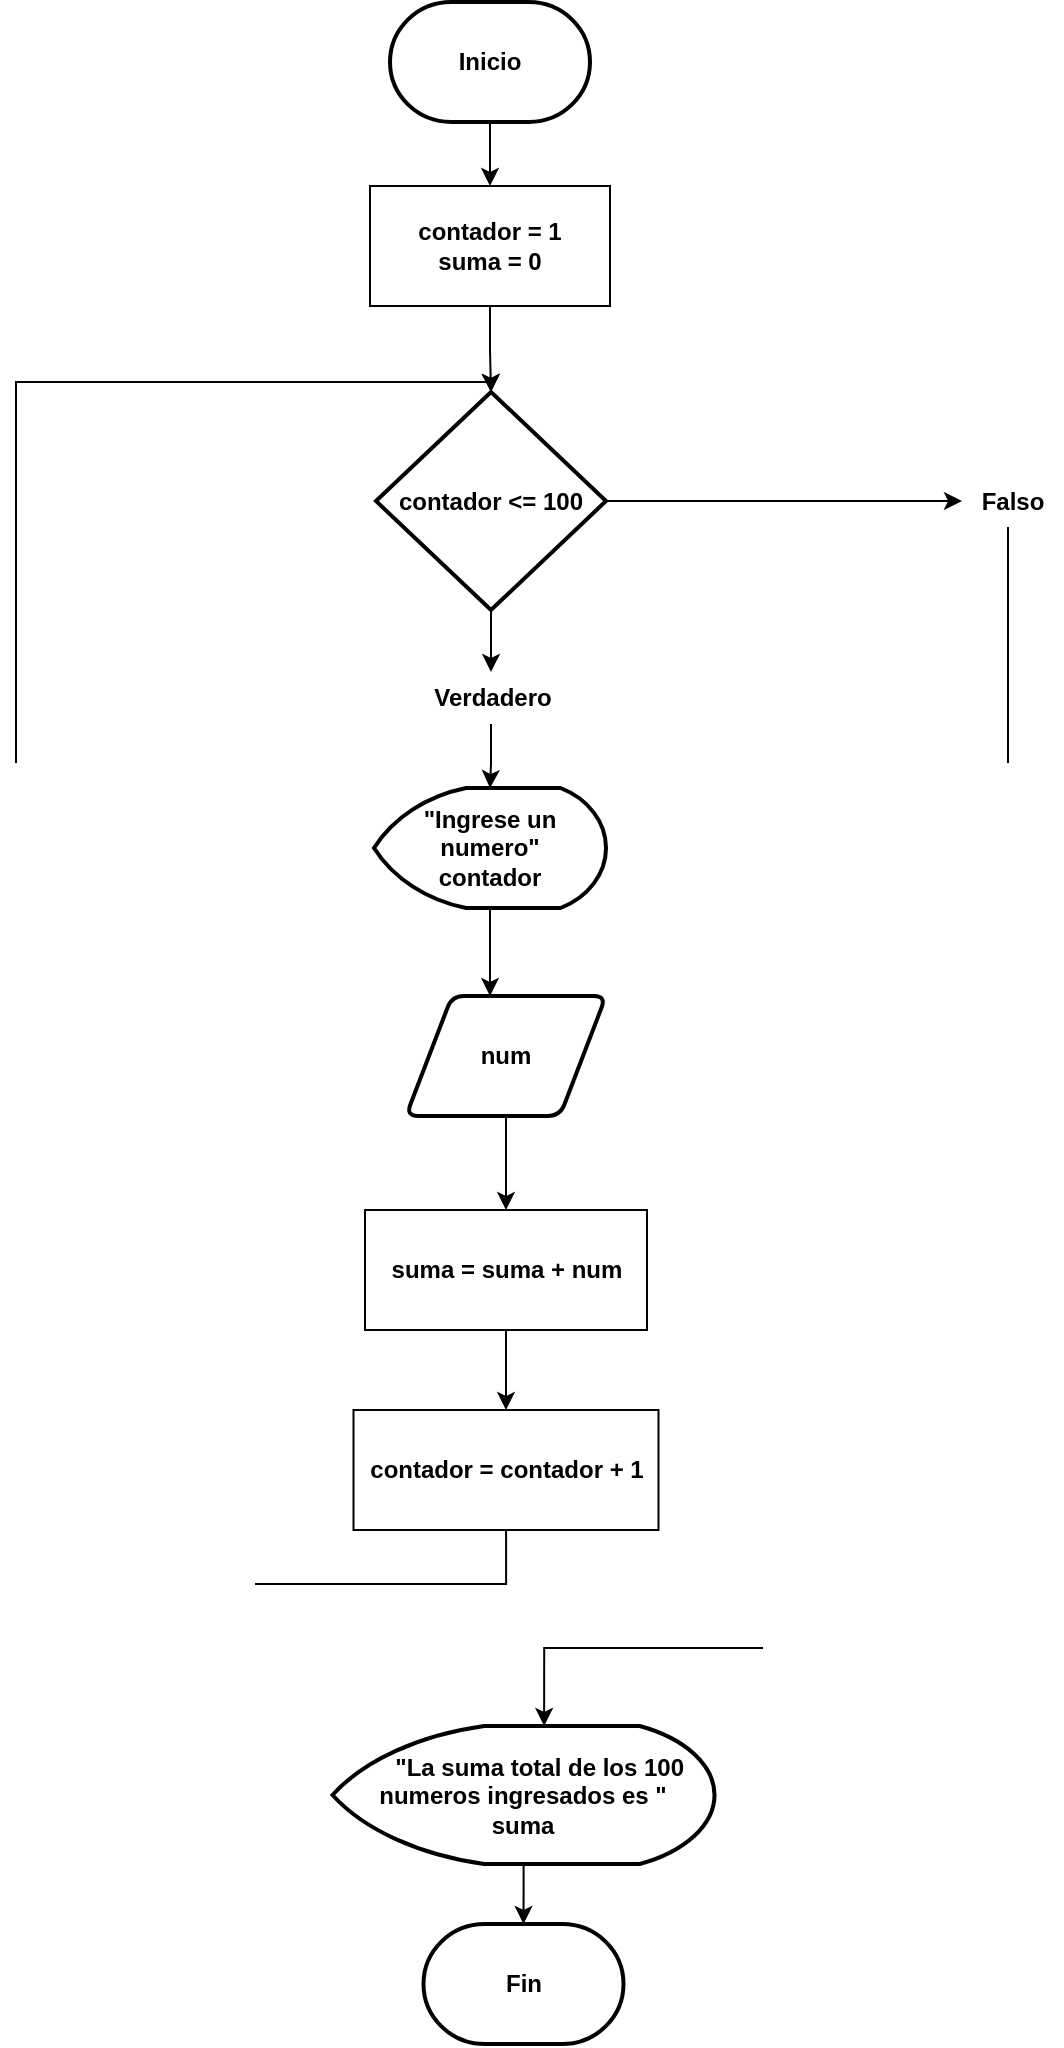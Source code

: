 <mxfile version="24.7.12">
  <diagram name="Page-1" id="uX5JJeyNx6N4E_SjzoJR">
    <mxGraphModel dx="1658" dy="862" grid="0" gridSize="10" guides="1" tooltips="1" connect="1" arrows="1" fold="1" page="1" pageScale="1" pageWidth="850" pageHeight="1100" math="0" shadow="0">
      <root>
        <mxCell id="0" />
        <mxCell id="1" parent="0" />
        <mxCell id="s9lpPQXP-WuD-LQ4gcIW-1" value="&lt;b&gt;contador = contador + 1&lt;/b&gt;" style="rounded=0;whiteSpace=wrap;html=1;" vertex="1" parent="1">
          <mxGeometry x="356.75" y="717" width="152.5" height="60" as="geometry" />
        </mxCell>
        <mxCell id="s9lpPQXP-WuD-LQ4gcIW-2" value="&lt;div&gt;&lt;b&gt;contador = 1&lt;/b&gt;&lt;/div&gt;&lt;div&gt;&lt;b&gt;suma = 0&lt;br&gt;&lt;/b&gt;&lt;/div&gt;" style="rounded=0;whiteSpace=wrap;html=1;" vertex="1" parent="1">
          <mxGeometry x="365" y="105" width="120" height="60" as="geometry" />
        </mxCell>
        <mxCell id="s9lpPQXP-WuD-LQ4gcIW-19" style="edgeStyle=orthogonalEdgeStyle;rounded=0;orthogonalLoop=1;jettySize=auto;html=1;exitX=0.5;exitY=1;exitDx=0;exitDy=0;entryX=0.5;entryY=0;entryDx=0;entryDy=0;" edge="1" parent="1" source="s9lpPQXP-WuD-LQ4gcIW-3" target="s9lpPQXP-WuD-LQ4gcIW-1">
          <mxGeometry relative="1" as="geometry" />
        </mxCell>
        <mxCell id="s9lpPQXP-WuD-LQ4gcIW-3" value="&lt;b&gt;suma = suma + num&lt;/b&gt;" style="rounded=0;whiteSpace=wrap;html=1;" vertex="1" parent="1">
          <mxGeometry x="362.5" y="617" width="141" height="60" as="geometry" />
        </mxCell>
        <mxCell id="s9lpPQXP-WuD-LQ4gcIW-18" style="edgeStyle=orthogonalEdgeStyle;rounded=0;orthogonalLoop=1;jettySize=auto;html=1;" edge="1" parent="1" source="s9lpPQXP-WuD-LQ4gcIW-4" target="s9lpPQXP-WuD-LQ4gcIW-3">
          <mxGeometry relative="1" as="geometry" />
        </mxCell>
        <mxCell id="s9lpPQXP-WuD-LQ4gcIW-4" value="&lt;b&gt;num&lt;/b&gt;" style="shape=parallelogram;html=1;strokeWidth=2;perimeter=parallelogramPerimeter;whiteSpace=wrap;rounded=1;arcSize=12;size=0.23;" vertex="1" parent="1">
          <mxGeometry x="383" y="510" width="100" height="60" as="geometry" />
        </mxCell>
        <mxCell id="s9lpPQXP-WuD-LQ4gcIW-5" value="&lt;div&gt;&lt;b&gt;&amp;nbsp;&amp;nbsp;&amp;nbsp;&amp;nbsp; &quot;La suma total de los 100 numeros ingresados es &quot;&lt;/b&gt;&lt;/div&gt;&lt;div&gt;&lt;b&gt;suma&lt;br&gt;&lt;/b&gt;&lt;/div&gt;" style="strokeWidth=2;html=1;shape=mxgraph.flowchart.display;whiteSpace=wrap;" vertex="1" parent="1">
          <mxGeometry x="346.25" y="875" width="191" height="69" as="geometry" />
        </mxCell>
        <mxCell id="s9lpPQXP-WuD-LQ4gcIW-6" value="&lt;div&gt;&lt;b&gt;&quot;Ingrese un numero&quot;&lt;/b&gt;&lt;/div&gt;&lt;div&gt;&lt;b&gt;contador&lt;br&gt;&lt;/b&gt;&lt;/div&gt;" style="strokeWidth=2;html=1;shape=mxgraph.flowchart.display;whiteSpace=wrap;" vertex="1" parent="1">
          <mxGeometry x="367" y="406" width="116" height="60" as="geometry" />
        </mxCell>
        <mxCell id="s9lpPQXP-WuD-LQ4gcIW-12" style="edgeStyle=orthogonalEdgeStyle;rounded=0;orthogonalLoop=1;jettySize=auto;html=1;" edge="1" parent="1" source="s9lpPQXP-WuD-LQ4gcIW-7" target="s9lpPQXP-WuD-LQ4gcIW-2">
          <mxGeometry relative="1" as="geometry" />
        </mxCell>
        <mxCell id="s9lpPQXP-WuD-LQ4gcIW-7" value="&lt;b&gt;Inicio&lt;/b&gt;" style="strokeWidth=2;html=1;shape=mxgraph.flowchart.terminator;whiteSpace=wrap;" vertex="1" parent="1">
          <mxGeometry x="375" y="13" width="100" height="60" as="geometry" />
        </mxCell>
        <mxCell id="s9lpPQXP-WuD-LQ4gcIW-8" value="&lt;b&gt;Fin&lt;/b&gt;" style="strokeWidth=2;html=1;shape=mxgraph.flowchart.terminator;whiteSpace=wrap;" vertex="1" parent="1">
          <mxGeometry x="391.75" y="974" width="100" height="60" as="geometry" />
        </mxCell>
        <mxCell id="s9lpPQXP-WuD-LQ4gcIW-14" style="edgeStyle=orthogonalEdgeStyle;rounded=0;orthogonalLoop=1;jettySize=auto;html=1;exitX=0.5;exitY=1;exitDx=0;exitDy=0;exitPerimeter=0;" edge="1" parent="1" source="s9lpPQXP-WuD-LQ4gcIW-9" target="s9lpPQXP-WuD-LQ4gcIW-10">
          <mxGeometry relative="1" as="geometry" />
        </mxCell>
        <mxCell id="s9lpPQXP-WuD-LQ4gcIW-15" style="edgeStyle=orthogonalEdgeStyle;rounded=0;orthogonalLoop=1;jettySize=auto;html=1;exitX=1;exitY=0.5;exitDx=0;exitDy=0;exitPerimeter=0;" edge="1" parent="1" source="s9lpPQXP-WuD-LQ4gcIW-9" target="s9lpPQXP-WuD-LQ4gcIW-11">
          <mxGeometry relative="1" as="geometry" />
        </mxCell>
        <mxCell id="s9lpPQXP-WuD-LQ4gcIW-9" value="&lt;b&gt;contador &amp;lt;= 100&lt;/b&gt;" style="strokeWidth=2;html=1;shape=mxgraph.flowchart.decision;whiteSpace=wrap;" vertex="1" parent="1">
          <mxGeometry x="368" y="208" width="115" height="109" as="geometry" />
        </mxCell>
        <mxCell id="s9lpPQXP-WuD-LQ4gcIW-16" style="edgeStyle=orthogonalEdgeStyle;rounded=0;orthogonalLoop=1;jettySize=auto;html=1;" edge="1" parent="1" source="s9lpPQXP-WuD-LQ4gcIW-10" target="s9lpPQXP-WuD-LQ4gcIW-6">
          <mxGeometry relative="1" as="geometry" />
        </mxCell>
        <mxCell id="s9lpPQXP-WuD-LQ4gcIW-10" value="&lt;b&gt;Verdadero&lt;/b&gt;" style="text;html=1;align=center;verticalAlign=middle;resizable=0;points=[];autosize=1;strokeColor=none;fillColor=none;" vertex="1" parent="1">
          <mxGeometry x="384" y="348" width="83" height="26" as="geometry" />
        </mxCell>
        <mxCell id="s9lpPQXP-WuD-LQ4gcIW-11" value="&lt;b&gt;Falso&lt;/b&gt;" style="text;html=1;align=center;verticalAlign=middle;resizable=0;points=[];autosize=1;strokeColor=none;fillColor=none;" vertex="1" parent="1">
          <mxGeometry x="661" y="249.5" width="50" height="26" as="geometry" />
        </mxCell>
        <mxCell id="s9lpPQXP-WuD-LQ4gcIW-13" style="edgeStyle=orthogonalEdgeStyle;rounded=0;orthogonalLoop=1;jettySize=auto;html=1;exitX=0.5;exitY=1;exitDx=0;exitDy=0;entryX=0.5;entryY=0;entryDx=0;entryDy=0;entryPerimeter=0;" edge="1" parent="1" source="s9lpPQXP-WuD-LQ4gcIW-2" target="s9lpPQXP-WuD-LQ4gcIW-9">
          <mxGeometry relative="1" as="geometry" />
        </mxCell>
        <mxCell id="s9lpPQXP-WuD-LQ4gcIW-17" style="edgeStyle=orthogonalEdgeStyle;rounded=0;orthogonalLoop=1;jettySize=auto;html=1;exitX=0.5;exitY=1;exitDx=0;exitDy=0;exitPerimeter=0;entryX=0.42;entryY=0;entryDx=0;entryDy=0;entryPerimeter=0;" edge="1" parent="1" source="s9lpPQXP-WuD-LQ4gcIW-6" target="s9lpPQXP-WuD-LQ4gcIW-4">
          <mxGeometry relative="1" as="geometry" />
        </mxCell>
        <mxCell id="s9lpPQXP-WuD-LQ4gcIW-20" style="edgeStyle=orthogonalEdgeStyle;rounded=0;orthogonalLoop=1;jettySize=auto;html=1;entryX=0.5;entryY=0;entryDx=0;entryDy=0;entryPerimeter=0;" edge="1" parent="1" source="s9lpPQXP-WuD-LQ4gcIW-5" target="s9lpPQXP-WuD-LQ4gcIW-8">
          <mxGeometry relative="1" as="geometry" />
        </mxCell>
        <mxCell id="s9lpPQXP-WuD-LQ4gcIW-22" style="edgeStyle=orthogonalEdgeStyle;rounded=0;orthogonalLoop=1;jettySize=auto;html=1;entryX=0.554;entryY=0;entryDx=0;entryDy=0;entryPerimeter=0;" edge="1" parent="1" source="s9lpPQXP-WuD-LQ4gcIW-11" target="s9lpPQXP-WuD-LQ4gcIW-5">
          <mxGeometry relative="1" as="geometry">
            <Array as="points">
              <mxPoint x="684" y="836" />
              <mxPoint x="452" y="836" />
            </Array>
          </mxGeometry>
        </mxCell>
        <mxCell id="s9lpPQXP-WuD-LQ4gcIW-23" style="edgeStyle=orthogonalEdgeStyle;rounded=0;orthogonalLoop=1;jettySize=auto;html=1;entryX=0.5;entryY=0;entryDx=0;entryDy=0;entryPerimeter=0;" edge="1" parent="1" source="s9lpPQXP-WuD-LQ4gcIW-1" target="s9lpPQXP-WuD-LQ4gcIW-9">
          <mxGeometry relative="1" as="geometry">
            <Array as="points">
              <mxPoint x="433" y="804" />
              <mxPoint x="188" y="804" />
              <mxPoint x="188" y="203" />
              <mxPoint x="426" y="203" />
            </Array>
          </mxGeometry>
        </mxCell>
      </root>
    </mxGraphModel>
  </diagram>
</mxfile>

